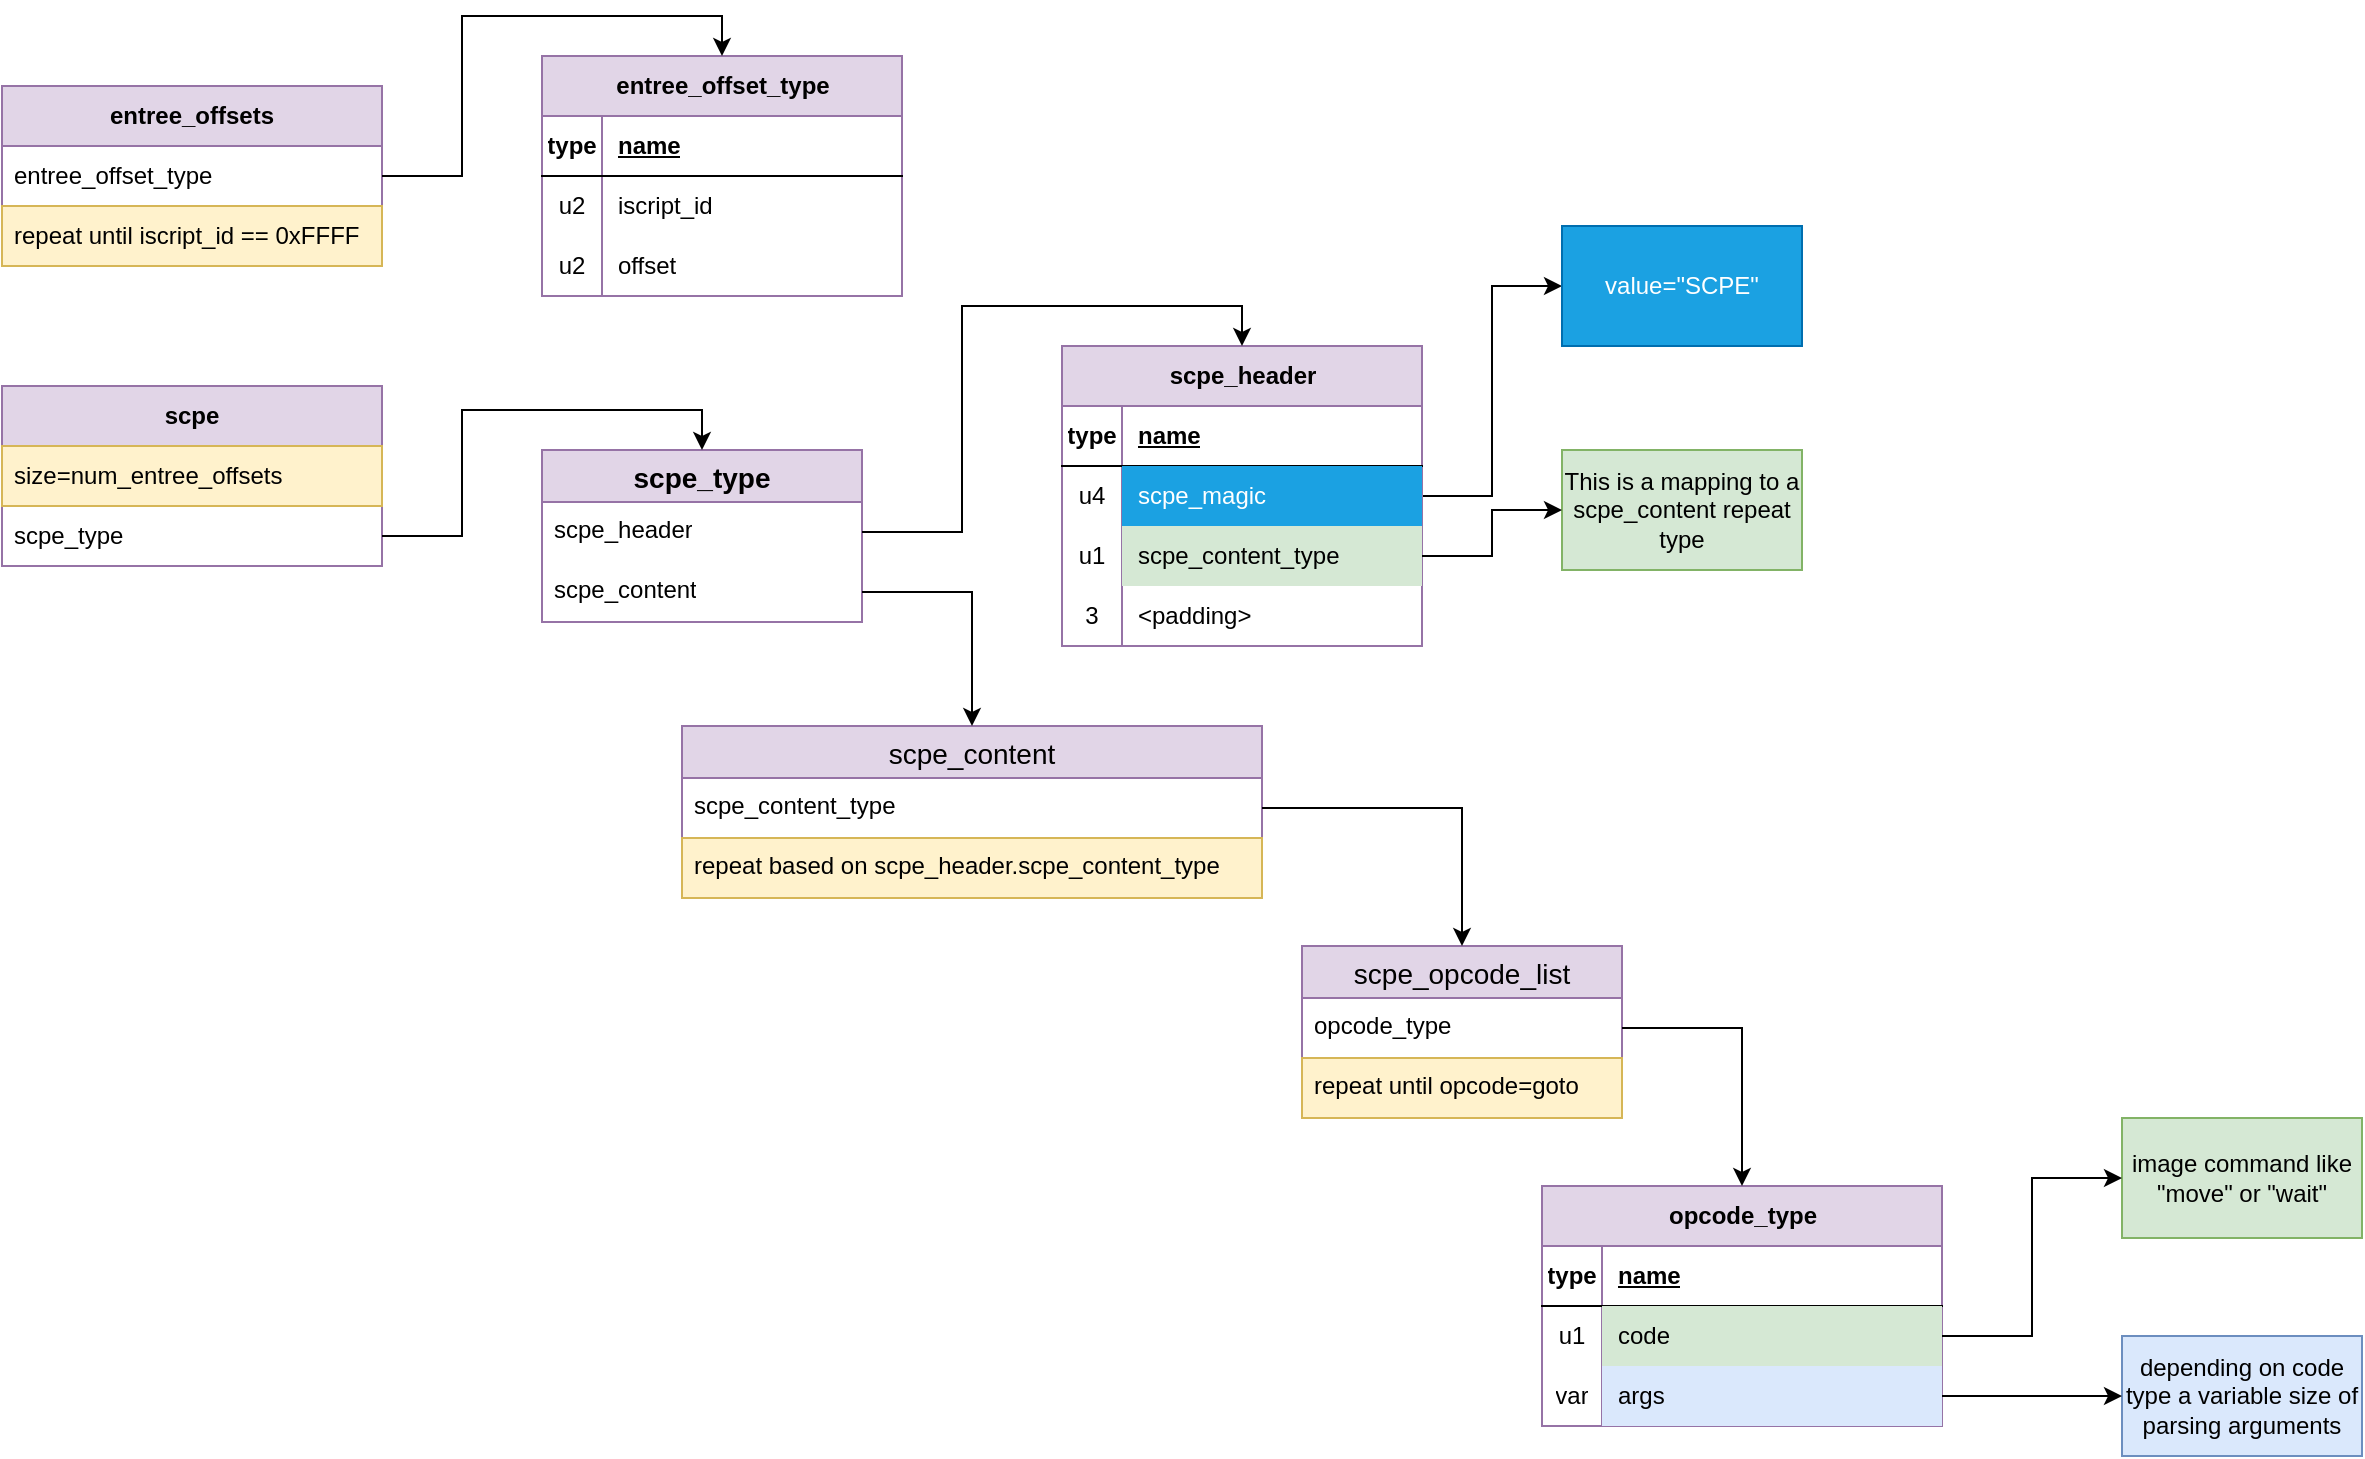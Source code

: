 <mxfile version="24.7.16">
  <diagram name="Seite-1" id="KFdxUCkT2mGUEJN-284l">
    <mxGraphModel dx="1018" dy="592" grid="1" gridSize="10" guides="1" tooltips="1" connect="1" arrows="1" fold="1" page="1" pageScale="1" pageWidth="827" pageHeight="1169" math="0" shadow="0">
      <root>
        <mxCell id="0" />
        <mxCell id="1" parent="0" />
        <mxCell id="UYgS50BEV_OBPUOMT7Mz-1" value="&lt;b&gt;entree_offsets&lt;/b&gt;" style="swimlane;fontStyle=0;childLayout=stackLayout;horizontal=1;startSize=30;horizontalStack=0;resizeParent=1;resizeParentMax=0;resizeLast=0;collapsible=1;marginBottom=0;whiteSpace=wrap;html=1;fillColor=#e1d5e7;strokeColor=#9673a6;" parent="1" vertex="1">
          <mxGeometry x="90" y="80" width="190" height="90" as="geometry" />
        </mxCell>
        <mxCell id="UYgS50BEV_OBPUOMT7Mz-2" value="&lt;span style=&quot;text-align: center; text-wrap: nowrap;&quot;&gt;entree_offset_type&lt;/span&gt;" style="text;strokeColor=none;fillColor=none;align=left;verticalAlign=middle;spacingLeft=4;spacingRight=4;overflow=hidden;points=[[0,0.5],[1,0.5]];portConstraint=eastwest;rotatable=0;whiteSpace=wrap;html=1;" parent="UYgS50BEV_OBPUOMT7Mz-1" vertex="1">
          <mxGeometry y="30" width="190" height="30" as="geometry" />
        </mxCell>
        <mxCell id="UYgS50BEV_OBPUOMT7Mz-4" value="repeat until iscript_id == 0xFFFF" style="text;strokeColor=#d6b656;fillColor=#fff2cc;align=left;verticalAlign=middle;spacingLeft=4;spacingRight=4;overflow=hidden;points=[[0,0.5],[1,0.5]];portConstraint=eastwest;rotatable=0;whiteSpace=wrap;html=1;" parent="UYgS50BEV_OBPUOMT7Mz-1" vertex="1">
          <mxGeometry y="60" width="190" height="30" as="geometry" />
        </mxCell>
        <mxCell id="UYgS50BEV_OBPUOMT7Mz-25" value="entree_offset_type" style="shape=table;startSize=30;container=1;collapsible=1;childLayout=tableLayout;fixedRows=1;rowLines=0;fontStyle=1;align=center;resizeLast=1;html=1;fillColor=#e1d5e7;strokeColor=#9673a6;" parent="1" vertex="1">
          <mxGeometry x="360" y="65" width="180" height="120" as="geometry" />
        </mxCell>
        <mxCell id="UYgS50BEV_OBPUOMT7Mz-26" value="" style="shape=tableRow;horizontal=0;startSize=0;swimlaneHead=0;swimlaneBody=0;fillColor=none;collapsible=0;dropTarget=0;points=[[0,0.5],[1,0.5]];portConstraint=eastwest;top=0;left=0;right=0;bottom=1;" parent="UYgS50BEV_OBPUOMT7Mz-25" vertex="1">
          <mxGeometry y="30" width="180" height="30" as="geometry" />
        </mxCell>
        <mxCell id="UYgS50BEV_OBPUOMT7Mz-27" value="type" style="shape=partialRectangle;connectable=0;fillColor=none;top=0;left=0;bottom=0;right=0;fontStyle=1;overflow=hidden;whiteSpace=wrap;html=1;" parent="UYgS50BEV_OBPUOMT7Mz-26" vertex="1">
          <mxGeometry width="30" height="30" as="geometry">
            <mxRectangle width="30" height="30" as="alternateBounds" />
          </mxGeometry>
        </mxCell>
        <mxCell id="UYgS50BEV_OBPUOMT7Mz-28" value="name" style="shape=partialRectangle;connectable=0;fillColor=none;top=0;left=0;bottom=0;right=0;align=left;spacingLeft=6;fontStyle=5;overflow=hidden;whiteSpace=wrap;html=1;" parent="UYgS50BEV_OBPUOMT7Mz-26" vertex="1">
          <mxGeometry x="30" width="150" height="30" as="geometry">
            <mxRectangle width="150" height="30" as="alternateBounds" />
          </mxGeometry>
        </mxCell>
        <mxCell id="UYgS50BEV_OBPUOMT7Mz-29" value="" style="shape=tableRow;horizontal=0;startSize=0;swimlaneHead=0;swimlaneBody=0;fillColor=none;collapsible=0;dropTarget=0;points=[[0,0.5],[1,0.5]];portConstraint=eastwest;top=0;left=0;right=0;bottom=0;" parent="UYgS50BEV_OBPUOMT7Mz-25" vertex="1">
          <mxGeometry y="60" width="180" height="30" as="geometry" />
        </mxCell>
        <mxCell id="UYgS50BEV_OBPUOMT7Mz-30" value="u2" style="shape=partialRectangle;connectable=0;fillColor=none;top=0;left=0;bottom=0;right=0;editable=1;overflow=hidden;whiteSpace=wrap;html=1;" parent="UYgS50BEV_OBPUOMT7Mz-29" vertex="1">
          <mxGeometry width="30" height="30" as="geometry">
            <mxRectangle width="30" height="30" as="alternateBounds" />
          </mxGeometry>
        </mxCell>
        <mxCell id="UYgS50BEV_OBPUOMT7Mz-31" value="iscript_id" style="shape=partialRectangle;connectable=0;fillColor=none;top=0;left=0;bottom=0;right=0;align=left;spacingLeft=6;overflow=hidden;whiteSpace=wrap;html=1;" parent="UYgS50BEV_OBPUOMT7Mz-29" vertex="1">
          <mxGeometry x="30" width="150" height="30" as="geometry">
            <mxRectangle width="150" height="30" as="alternateBounds" />
          </mxGeometry>
        </mxCell>
        <mxCell id="UYgS50BEV_OBPUOMT7Mz-32" value="" style="shape=tableRow;horizontal=0;startSize=0;swimlaneHead=0;swimlaneBody=0;fillColor=none;collapsible=0;dropTarget=0;points=[[0,0.5],[1,0.5]];portConstraint=eastwest;top=0;left=0;right=0;bottom=0;" parent="UYgS50BEV_OBPUOMT7Mz-25" vertex="1">
          <mxGeometry y="90" width="180" height="30" as="geometry" />
        </mxCell>
        <mxCell id="UYgS50BEV_OBPUOMT7Mz-33" value="u2" style="shape=partialRectangle;connectable=0;fillColor=none;top=0;left=0;bottom=0;right=0;editable=1;overflow=hidden;whiteSpace=wrap;html=1;" parent="UYgS50BEV_OBPUOMT7Mz-32" vertex="1">
          <mxGeometry width="30" height="30" as="geometry">
            <mxRectangle width="30" height="30" as="alternateBounds" />
          </mxGeometry>
        </mxCell>
        <mxCell id="UYgS50BEV_OBPUOMT7Mz-34" value="offset" style="shape=partialRectangle;connectable=0;fillColor=none;top=0;left=0;bottom=0;right=0;align=left;spacingLeft=6;overflow=hidden;whiteSpace=wrap;html=1;" parent="UYgS50BEV_OBPUOMT7Mz-32" vertex="1">
          <mxGeometry x="30" width="150" height="30" as="geometry">
            <mxRectangle width="150" height="30" as="alternateBounds" />
          </mxGeometry>
        </mxCell>
        <mxCell id="UYgS50BEV_OBPUOMT7Mz-38" style="edgeStyle=orthogonalEdgeStyle;rounded=0;orthogonalLoop=1;jettySize=auto;html=1;exitX=1;exitY=0.5;exitDx=0;exitDy=0;entryX=0.5;entryY=0;entryDx=0;entryDy=0;" parent="1" source="UYgS50BEV_OBPUOMT7Mz-2" target="UYgS50BEV_OBPUOMT7Mz-25" edge="1">
          <mxGeometry relative="1" as="geometry" />
        </mxCell>
        <mxCell id="UYgS50BEV_OBPUOMT7Mz-39" value="&lt;b&gt;scpe&lt;/b&gt;" style="swimlane;fontStyle=0;childLayout=stackLayout;horizontal=1;startSize=30;horizontalStack=0;resizeParent=1;resizeParentMax=0;resizeLast=0;collapsible=1;marginBottom=0;whiteSpace=wrap;html=1;fillColor=#e1d5e7;strokeColor=#9673a6;" parent="1" vertex="1">
          <mxGeometry x="90" y="230" width="190" height="90" as="geometry" />
        </mxCell>
        <mxCell id="UYgS50BEV_OBPUOMT7Mz-43" value="size=num_entree_offsets" style="text;strokeColor=#d6b656;fillColor=#fff2cc;align=left;verticalAlign=middle;spacingLeft=4;spacingRight=4;overflow=hidden;points=[[0,0.5],[1,0.5]];portConstraint=eastwest;rotatable=0;whiteSpace=wrap;html=1;" parent="UYgS50BEV_OBPUOMT7Mz-39" vertex="1">
          <mxGeometry y="30" width="190" height="30" as="geometry" />
        </mxCell>
        <mxCell id="UYgS50BEV_OBPUOMT7Mz-40" value="scpe_type" style="text;strokeColor=none;fillColor=none;align=left;verticalAlign=middle;spacingLeft=4;spacingRight=4;overflow=hidden;points=[[0,0.5],[1,0.5]];portConstraint=eastwest;rotatable=0;whiteSpace=wrap;html=1;" parent="UYgS50BEV_OBPUOMT7Mz-39" vertex="1">
          <mxGeometry y="60" width="190" height="30" as="geometry" />
        </mxCell>
        <mxCell id="UYgS50BEV_OBPUOMT7Mz-106" style="edgeStyle=orthogonalEdgeStyle;rounded=0;orthogonalLoop=1;jettySize=auto;html=1;entryX=0;entryY=0.5;entryDx=0;entryDy=0;" parent="1" source="UYgS50BEV_OBPUOMT7Mz-44" target="UYgS50BEV_OBPUOMT7Mz-105" edge="1">
          <mxGeometry relative="1" as="geometry" />
        </mxCell>
        <mxCell id="UYgS50BEV_OBPUOMT7Mz-44" value="scpe_header" style="shape=table;startSize=30;container=1;collapsible=1;childLayout=tableLayout;fixedRows=1;rowLines=0;fontStyle=1;align=center;resizeLast=1;html=1;fillColor=#e1d5e7;strokeColor=#9673a6;" parent="1" vertex="1">
          <mxGeometry x="620" y="210" width="180" height="150" as="geometry" />
        </mxCell>
        <mxCell id="UYgS50BEV_OBPUOMT7Mz-45" value="" style="shape=tableRow;horizontal=0;startSize=0;swimlaneHead=0;swimlaneBody=0;fillColor=none;collapsible=0;dropTarget=0;points=[[0,0.5],[1,0.5]];portConstraint=eastwest;top=0;left=0;right=0;bottom=1;" parent="UYgS50BEV_OBPUOMT7Mz-44" vertex="1">
          <mxGeometry y="30" width="180" height="30" as="geometry" />
        </mxCell>
        <mxCell id="UYgS50BEV_OBPUOMT7Mz-46" value="type" style="shape=partialRectangle;connectable=0;fillColor=none;top=0;left=0;bottom=0;right=0;fontStyle=1;overflow=hidden;whiteSpace=wrap;html=1;" parent="UYgS50BEV_OBPUOMT7Mz-45" vertex="1">
          <mxGeometry width="30" height="30" as="geometry">
            <mxRectangle width="30" height="30" as="alternateBounds" />
          </mxGeometry>
        </mxCell>
        <mxCell id="UYgS50BEV_OBPUOMT7Mz-47" value="name" style="shape=partialRectangle;connectable=0;fillColor=none;top=0;left=0;bottom=0;right=0;align=left;spacingLeft=6;fontStyle=5;overflow=hidden;whiteSpace=wrap;html=1;" parent="UYgS50BEV_OBPUOMT7Mz-45" vertex="1">
          <mxGeometry x="30" width="150" height="30" as="geometry">
            <mxRectangle width="150" height="30" as="alternateBounds" />
          </mxGeometry>
        </mxCell>
        <mxCell id="UYgS50BEV_OBPUOMT7Mz-48" value="" style="shape=tableRow;horizontal=0;startSize=0;swimlaneHead=0;swimlaneBody=0;fillColor=none;collapsible=0;dropTarget=0;points=[[0,0.5],[1,0.5]];portConstraint=eastwest;top=0;left=0;right=0;bottom=0;" parent="UYgS50BEV_OBPUOMT7Mz-44" vertex="1">
          <mxGeometry y="60" width="180" height="30" as="geometry" />
        </mxCell>
        <mxCell id="UYgS50BEV_OBPUOMT7Mz-49" value="u4" style="shape=partialRectangle;connectable=0;fillColor=none;top=0;left=0;bottom=0;right=0;editable=1;overflow=hidden;whiteSpace=wrap;html=1;perimeterSpacing=2;" parent="UYgS50BEV_OBPUOMT7Mz-48" vertex="1">
          <mxGeometry width="30" height="30" as="geometry">
            <mxRectangle width="30" height="30" as="alternateBounds" />
          </mxGeometry>
        </mxCell>
        <mxCell id="UYgS50BEV_OBPUOMT7Mz-50" value="scpe_magic" style="shape=partialRectangle;connectable=0;top=0;left=0;bottom=0;right=0;align=left;spacingLeft=6;overflow=hidden;whiteSpace=wrap;html=1;perimeterSpacing=2;strokeWidth=1;shadow=0;fillStyle=auto;fillColor=#1ba1e2;fontColor=#ffffff;strokeColor=#006EAF;" parent="UYgS50BEV_OBPUOMT7Mz-48" vertex="1">
          <mxGeometry x="30" width="150" height="30" as="geometry">
            <mxRectangle width="150" height="30" as="alternateBounds" />
          </mxGeometry>
        </mxCell>
        <mxCell id="UYgS50BEV_OBPUOMT7Mz-51" value="" style="shape=tableRow;horizontal=0;startSize=0;swimlaneHead=0;swimlaneBody=0;fillColor=none;collapsible=0;dropTarget=0;points=[[0,0.5],[1,0.5]];portConstraint=eastwest;top=0;left=0;right=0;bottom=0;" parent="UYgS50BEV_OBPUOMT7Mz-44" vertex="1">
          <mxGeometry y="90" width="180" height="30" as="geometry" />
        </mxCell>
        <mxCell id="UYgS50BEV_OBPUOMT7Mz-52" value="u1" style="shape=partialRectangle;connectable=0;fillColor=none;top=0;left=0;bottom=0;right=0;editable=1;overflow=hidden;whiteSpace=wrap;html=1;" parent="UYgS50BEV_OBPUOMT7Mz-51" vertex="1">
          <mxGeometry width="30" height="30" as="geometry">
            <mxRectangle width="30" height="30" as="alternateBounds" />
          </mxGeometry>
        </mxCell>
        <mxCell id="UYgS50BEV_OBPUOMT7Mz-53" value="scpe_content_type" style="shape=partialRectangle;connectable=0;fillColor=#d5e8d4;top=0;left=0;bottom=0;right=0;align=left;spacingLeft=6;overflow=hidden;whiteSpace=wrap;html=1;strokeColor=#82b366;" parent="UYgS50BEV_OBPUOMT7Mz-51" vertex="1">
          <mxGeometry x="30" width="150" height="30" as="geometry">
            <mxRectangle width="150" height="30" as="alternateBounds" />
          </mxGeometry>
        </mxCell>
        <mxCell id="UYgS50BEV_OBPUOMT7Mz-62" style="shape=tableRow;horizontal=0;startSize=0;swimlaneHead=0;swimlaneBody=0;fillColor=none;collapsible=0;dropTarget=0;points=[[0,0.5],[1,0.5]];portConstraint=eastwest;top=0;left=0;right=0;bottom=0;" parent="UYgS50BEV_OBPUOMT7Mz-44" vertex="1">
          <mxGeometry y="120" width="180" height="30" as="geometry" />
        </mxCell>
        <mxCell id="UYgS50BEV_OBPUOMT7Mz-63" value="3" style="shape=partialRectangle;connectable=0;fillColor=none;top=0;left=0;bottom=0;right=0;editable=1;overflow=hidden;whiteSpace=wrap;html=1;" parent="UYgS50BEV_OBPUOMT7Mz-62" vertex="1">
          <mxGeometry width="30" height="30" as="geometry">
            <mxRectangle width="30" height="30" as="alternateBounds" />
          </mxGeometry>
        </mxCell>
        <mxCell id="UYgS50BEV_OBPUOMT7Mz-64" value="&amp;lt;padding&amp;gt;" style="shape=partialRectangle;connectable=0;fillColor=none;top=0;left=0;bottom=0;right=0;align=left;spacingLeft=6;overflow=hidden;whiteSpace=wrap;html=1;" parent="UYgS50BEV_OBPUOMT7Mz-62" vertex="1">
          <mxGeometry x="30" width="150" height="30" as="geometry">
            <mxRectangle width="150" height="30" as="alternateBounds" />
          </mxGeometry>
        </mxCell>
        <mxCell id="UYgS50BEV_OBPUOMT7Mz-54" value="scpe_type" style="swimlane;fontStyle=1;childLayout=stackLayout;horizontal=1;startSize=26;horizontalStack=0;resizeParent=1;resizeParentMax=0;resizeLast=0;collapsible=1;marginBottom=0;align=center;fontSize=14;fillColor=#e1d5e7;strokeColor=#9673a6;" parent="1" vertex="1">
          <mxGeometry x="360" y="262" width="160" height="86" as="geometry" />
        </mxCell>
        <mxCell id="UYgS50BEV_OBPUOMT7Mz-55" value="scpe_header" style="text;strokeColor=none;fillColor=none;spacingLeft=4;spacingRight=4;overflow=hidden;rotatable=0;points=[[0,0.5],[1,0.5]];portConstraint=eastwest;fontSize=12;whiteSpace=wrap;html=1;" parent="UYgS50BEV_OBPUOMT7Mz-54" vertex="1">
          <mxGeometry y="26" width="160" height="30" as="geometry" />
        </mxCell>
        <mxCell id="UYgS50BEV_OBPUOMT7Mz-56" value="scpe_content" style="text;strokeColor=none;fillColor=none;spacingLeft=4;spacingRight=4;overflow=hidden;rotatable=0;points=[[0,0.5],[1,0.5]];portConstraint=eastwest;fontSize=12;whiteSpace=wrap;html=1;" parent="UYgS50BEV_OBPUOMT7Mz-54" vertex="1">
          <mxGeometry y="56" width="160" height="30" as="geometry" />
        </mxCell>
        <mxCell id="UYgS50BEV_OBPUOMT7Mz-59" style="edgeStyle=orthogonalEdgeStyle;rounded=0;orthogonalLoop=1;jettySize=auto;html=1;exitX=1;exitY=0.5;exitDx=0;exitDy=0;entryX=0.5;entryY=0;entryDx=0;entryDy=0;" parent="1" source="UYgS50BEV_OBPUOMT7Mz-40" target="UYgS50BEV_OBPUOMT7Mz-54" edge="1">
          <mxGeometry relative="1" as="geometry" />
        </mxCell>
        <mxCell id="UYgS50BEV_OBPUOMT7Mz-61" style="edgeStyle=orthogonalEdgeStyle;rounded=0;orthogonalLoop=1;jettySize=auto;html=1;entryX=0.5;entryY=0;entryDx=0;entryDy=0;" parent="1" source="UYgS50BEV_OBPUOMT7Mz-55" target="UYgS50BEV_OBPUOMT7Mz-44" edge="1">
          <mxGeometry relative="1" as="geometry" />
        </mxCell>
        <mxCell id="UYgS50BEV_OBPUOMT7Mz-78" value="scpe_content" style="swimlane;fontStyle=0;childLayout=stackLayout;horizontal=1;startSize=26;horizontalStack=0;resizeParent=1;resizeParentMax=0;resizeLast=0;collapsible=1;marginBottom=0;align=center;fontSize=14;fillColor=#e1d5e7;strokeColor=#9673a6;" parent="1" vertex="1">
          <mxGeometry x="430" y="400" width="290" height="86" as="geometry" />
        </mxCell>
        <mxCell id="UYgS50BEV_OBPUOMT7Mz-79" value="scpe_content_type" style="text;strokeColor=none;fillColor=none;spacingLeft=4;spacingRight=4;overflow=hidden;rotatable=0;points=[[0,0.5],[1,0.5]];portConstraint=eastwest;fontSize=12;whiteSpace=wrap;html=1;" parent="UYgS50BEV_OBPUOMT7Mz-78" vertex="1">
          <mxGeometry y="26" width="290" height="30" as="geometry" />
        </mxCell>
        <mxCell id="UYgS50BEV_OBPUOMT7Mz-81" value="repeat based on&amp;nbsp;&lt;span style=&quot;text-align: center; text-wrap: nowrap;&quot;&gt;scpe_header.&lt;/span&gt;scpe_content_type" style="text;strokeColor=#d6b656;fillColor=#fff2cc;spacingLeft=4;spacingRight=4;overflow=hidden;rotatable=0;points=[[0,0.5],[1,0.5]];portConstraint=eastwest;fontSize=12;whiteSpace=wrap;html=1;" parent="UYgS50BEV_OBPUOMT7Mz-78" vertex="1">
          <mxGeometry y="56" width="290" height="30" as="geometry" />
        </mxCell>
        <mxCell id="UYgS50BEV_OBPUOMT7Mz-82" style="edgeStyle=orthogonalEdgeStyle;rounded=0;orthogonalLoop=1;jettySize=auto;html=1;" parent="1" source="UYgS50BEV_OBPUOMT7Mz-56" target="UYgS50BEV_OBPUOMT7Mz-78" edge="1">
          <mxGeometry relative="1" as="geometry" />
        </mxCell>
        <mxCell id="UYgS50BEV_OBPUOMT7Mz-83" value="This is a mapping to a scpe_content repeat type" style="rounded=0;whiteSpace=wrap;html=1;fillColor=#d5e8d4;strokeColor=#82b366;" parent="1" vertex="1">
          <mxGeometry x="870" y="262" width="120" height="60" as="geometry" />
        </mxCell>
        <mxCell id="UYgS50BEV_OBPUOMT7Mz-84" style="edgeStyle=orthogonalEdgeStyle;rounded=0;orthogonalLoop=1;jettySize=auto;html=1;entryX=0;entryY=0.5;entryDx=0;entryDy=0;" parent="1" source="UYgS50BEV_OBPUOMT7Mz-51" target="UYgS50BEV_OBPUOMT7Mz-83" edge="1">
          <mxGeometry relative="1" as="geometry" />
        </mxCell>
        <mxCell id="UYgS50BEV_OBPUOMT7Mz-85" value="scpe_opcode_list" style="swimlane;fontStyle=0;childLayout=stackLayout;horizontal=1;startSize=26;horizontalStack=0;resizeParent=1;resizeParentMax=0;resizeLast=0;collapsible=1;marginBottom=0;align=center;fontSize=14;fillColor=#e1d5e7;strokeColor=#9673a6;" parent="1" vertex="1">
          <mxGeometry x="740" y="510" width="160" height="86" as="geometry" />
        </mxCell>
        <mxCell id="UYgS50BEV_OBPUOMT7Mz-86" value="opcode_type" style="text;strokeColor=none;fillColor=none;spacingLeft=4;spacingRight=4;overflow=hidden;rotatable=0;points=[[0,0.5],[1,0.5]];portConstraint=eastwest;fontSize=12;whiteSpace=wrap;html=1;" parent="UYgS50BEV_OBPUOMT7Mz-85" vertex="1">
          <mxGeometry y="26" width="160" height="30" as="geometry" />
        </mxCell>
        <mxCell id="UYgS50BEV_OBPUOMT7Mz-88" value="repeat until opcode=goto" style="text;strokeColor=#d6b656;fillColor=#fff2cc;spacingLeft=4;spacingRight=4;overflow=hidden;rotatable=0;points=[[0,0.5],[1,0.5]];portConstraint=eastwest;fontSize=12;whiteSpace=wrap;html=1;" parent="UYgS50BEV_OBPUOMT7Mz-85" vertex="1">
          <mxGeometry y="56" width="160" height="30" as="geometry" />
        </mxCell>
        <mxCell id="UYgS50BEV_OBPUOMT7Mz-89" style="edgeStyle=orthogonalEdgeStyle;rounded=0;orthogonalLoop=1;jettySize=auto;html=1;entryX=0.5;entryY=0;entryDx=0;entryDy=0;" parent="1" source="UYgS50BEV_OBPUOMT7Mz-79" target="UYgS50BEV_OBPUOMT7Mz-85" edge="1">
          <mxGeometry relative="1" as="geometry" />
        </mxCell>
        <mxCell id="UYgS50BEV_OBPUOMT7Mz-95" value="opcode_type" style="shape=table;startSize=30;container=1;collapsible=1;childLayout=tableLayout;fixedRows=1;rowLines=0;fontStyle=1;align=center;resizeLast=1;html=1;fillColor=#e1d5e7;strokeColor=#9673a6;" parent="1" vertex="1">
          <mxGeometry x="860" y="630" width="200" height="120" as="geometry" />
        </mxCell>
        <mxCell id="UYgS50BEV_OBPUOMT7Mz-96" value="" style="shape=tableRow;horizontal=0;startSize=0;swimlaneHead=0;swimlaneBody=0;fillColor=none;collapsible=0;dropTarget=0;points=[[0,0.5],[1,0.5]];portConstraint=eastwest;top=0;left=0;right=0;bottom=1;" parent="UYgS50BEV_OBPUOMT7Mz-95" vertex="1">
          <mxGeometry y="30" width="200" height="30" as="geometry" />
        </mxCell>
        <mxCell id="UYgS50BEV_OBPUOMT7Mz-97" value="type" style="shape=partialRectangle;connectable=0;fillColor=none;top=0;left=0;bottom=0;right=0;fontStyle=1;overflow=hidden;whiteSpace=wrap;html=1;" parent="UYgS50BEV_OBPUOMT7Mz-96" vertex="1">
          <mxGeometry width="30" height="30" as="geometry">
            <mxRectangle width="30" height="30" as="alternateBounds" />
          </mxGeometry>
        </mxCell>
        <mxCell id="UYgS50BEV_OBPUOMT7Mz-98" value="name" style="shape=partialRectangle;connectable=0;fillColor=none;top=0;left=0;bottom=0;right=0;align=left;spacingLeft=6;fontStyle=5;overflow=hidden;whiteSpace=wrap;html=1;" parent="UYgS50BEV_OBPUOMT7Mz-96" vertex="1">
          <mxGeometry x="30" width="170" height="30" as="geometry">
            <mxRectangle width="170" height="30" as="alternateBounds" />
          </mxGeometry>
        </mxCell>
        <mxCell id="UYgS50BEV_OBPUOMT7Mz-99" value="" style="shape=tableRow;horizontal=0;startSize=0;swimlaneHead=0;swimlaneBody=0;fillColor=none;collapsible=0;dropTarget=0;points=[[0,0.5],[1,0.5]];portConstraint=eastwest;top=0;left=0;right=0;bottom=0;" parent="UYgS50BEV_OBPUOMT7Mz-95" vertex="1">
          <mxGeometry y="60" width="200" height="30" as="geometry" />
        </mxCell>
        <mxCell id="UYgS50BEV_OBPUOMT7Mz-100" value="u1" style="shape=partialRectangle;connectable=0;fillColor=none;top=0;left=0;bottom=0;right=0;editable=1;overflow=hidden;whiteSpace=wrap;html=1;" parent="UYgS50BEV_OBPUOMT7Mz-99" vertex="1">
          <mxGeometry width="30" height="30" as="geometry">
            <mxRectangle width="30" height="30" as="alternateBounds" />
          </mxGeometry>
        </mxCell>
        <mxCell id="UYgS50BEV_OBPUOMT7Mz-101" value="code" style="shape=partialRectangle;connectable=0;fillColor=#d5e8d4;top=0;left=0;bottom=0;right=0;align=left;spacingLeft=6;overflow=hidden;whiteSpace=wrap;html=1;strokeColor=#82b366;" parent="UYgS50BEV_OBPUOMT7Mz-99" vertex="1">
          <mxGeometry x="30" width="170" height="30" as="geometry">
            <mxRectangle width="170" height="30" as="alternateBounds" />
          </mxGeometry>
        </mxCell>
        <mxCell id="UYgS50BEV_OBPUOMT7Mz-102" value="" style="shape=tableRow;horizontal=0;startSize=0;swimlaneHead=0;swimlaneBody=0;fillColor=none;collapsible=0;dropTarget=0;points=[[0,0.5],[1,0.5]];portConstraint=eastwest;top=0;left=0;right=0;bottom=0;" parent="UYgS50BEV_OBPUOMT7Mz-95" vertex="1">
          <mxGeometry y="90" width="200" height="30" as="geometry" />
        </mxCell>
        <mxCell id="UYgS50BEV_OBPUOMT7Mz-103" value="var" style="shape=partialRectangle;connectable=0;fillColor=none;top=0;left=0;bottom=0;right=0;editable=1;overflow=hidden;whiteSpace=wrap;html=1;" parent="UYgS50BEV_OBPUOMT7Mz-102" vertex="1">
          <mxGeometry width="30" height="30" as="geometry">
            <mxRectangle width="30" height="30" as="alternateBounds" />
          </mxGeometry>
        </mxCell>
        <mxCell id="UYgS50BEV_OBPUOMT7Mz-104" value="args" style="shape=partialRectangle;connectable=0;fillColor=#dae8fc;top=0;left=0;bottom=0;right=0;align=left;spacingLeft=6;overflow=hidden;whiteSpace=wrap;html=1;strokeColor=#6c8ebf;" parent="UYgS50BEV_OBPUOMT7Mz-102" vertex="1">
          <mxGeometry x="30" width="170" height="30" as="geometry">
            <mxRectangle width="170" height="30" as="alternateBounds" />
          </mxGeometry>
        </mxCell>
        <mxCell id="UYgS50BEV_OBPUOMT7Mz-105" value="value=&quot;SCPE&quot;" style="rounded=0;whiteSpace=wrap;html=1;fillColor=#1ba1e2;fontColor=#ffffff;strokeColor=#006EAF;" parent="1" vertex="1">
          <mxGeometry x="870" y="150" width="120" height="60" as="geometry" />
        </mxCell>
        <mxCell id="UYgS50BEV_OBPUOMT7Mz-107" style="edgeStyle=orthogonalEdgeStyle;rounded=0;orthogonalLoop=1;jettySize=auto;html=1;" parent="1" source="UYgS50BEV_OBPUOMT7Mz-86" target="UYgS50BEV_OBPUOMT7Mz-95" edge="1">
          <mxGeometry relative="1" as="geometry" />
        </mxCell>
        <mxCell id="UYgS50BEV_OBPUOMT7Mz-108" value="image command like &quot;move&quot; or &quot;wait&quot;" style="rounded=0;whiteSpace=wrap;html=1;fillColor=#d5e8d4;strokeColor=#82b366;" parent="1" vertex="1">
          <mxGeometry x="1150" y="596" width="120" height="60" as="geometry" />
        </mxCell>
        <mxCell id="UYgS50BEV_OBPUOMT7Mz-109" style="edgeStyle=orthogonalEdgeStyle;rounded=0;orthogonalLoop=1;jettySize=auto;html=1;entryX=0;entryY=0.5;entryDx=0;entryDy=0;" parent="1" source="UYgS50BEV_OBPUOMT7Mz-99" target="UYgS50BEV_OBPUOMT7Mz-108" edge="1">
          <mxGeometry relative="1" as="geometry" />
        </mxCell>
        <mxCell id="UYgS50BEV_OBPUOMT7Mz-110" value="depending on code type a variable size of parsing arguments" style="rounded=0;whiteSpace=wrap;html=1;fillColor=#dae8fc;strokeColor=#6c8ebf;" parent="1" vertex="1">
          <mxGeometry x="1150" y="705" width="120" height="60" as="geometry" />
        </mxCell>
        <mxCell id="UYgS50BEV_OBPUOMT7Mz-111" style="edgeStyle=orthogonalEdgeStyle;rounded=0;orthogonalLoop=1;jettySize=auto;html=1;" parent="1" source="UYgS50BEV_OBPUOMT7Mz-102" target="UYgS50BEV_OBPUOMT7Mz-110" edge="1">
          <mxGeometry relative="1" as="geometry" />
        </mxCell>
      </root>
    </mxGraphModel>
  </diagram>
</mxfile>
